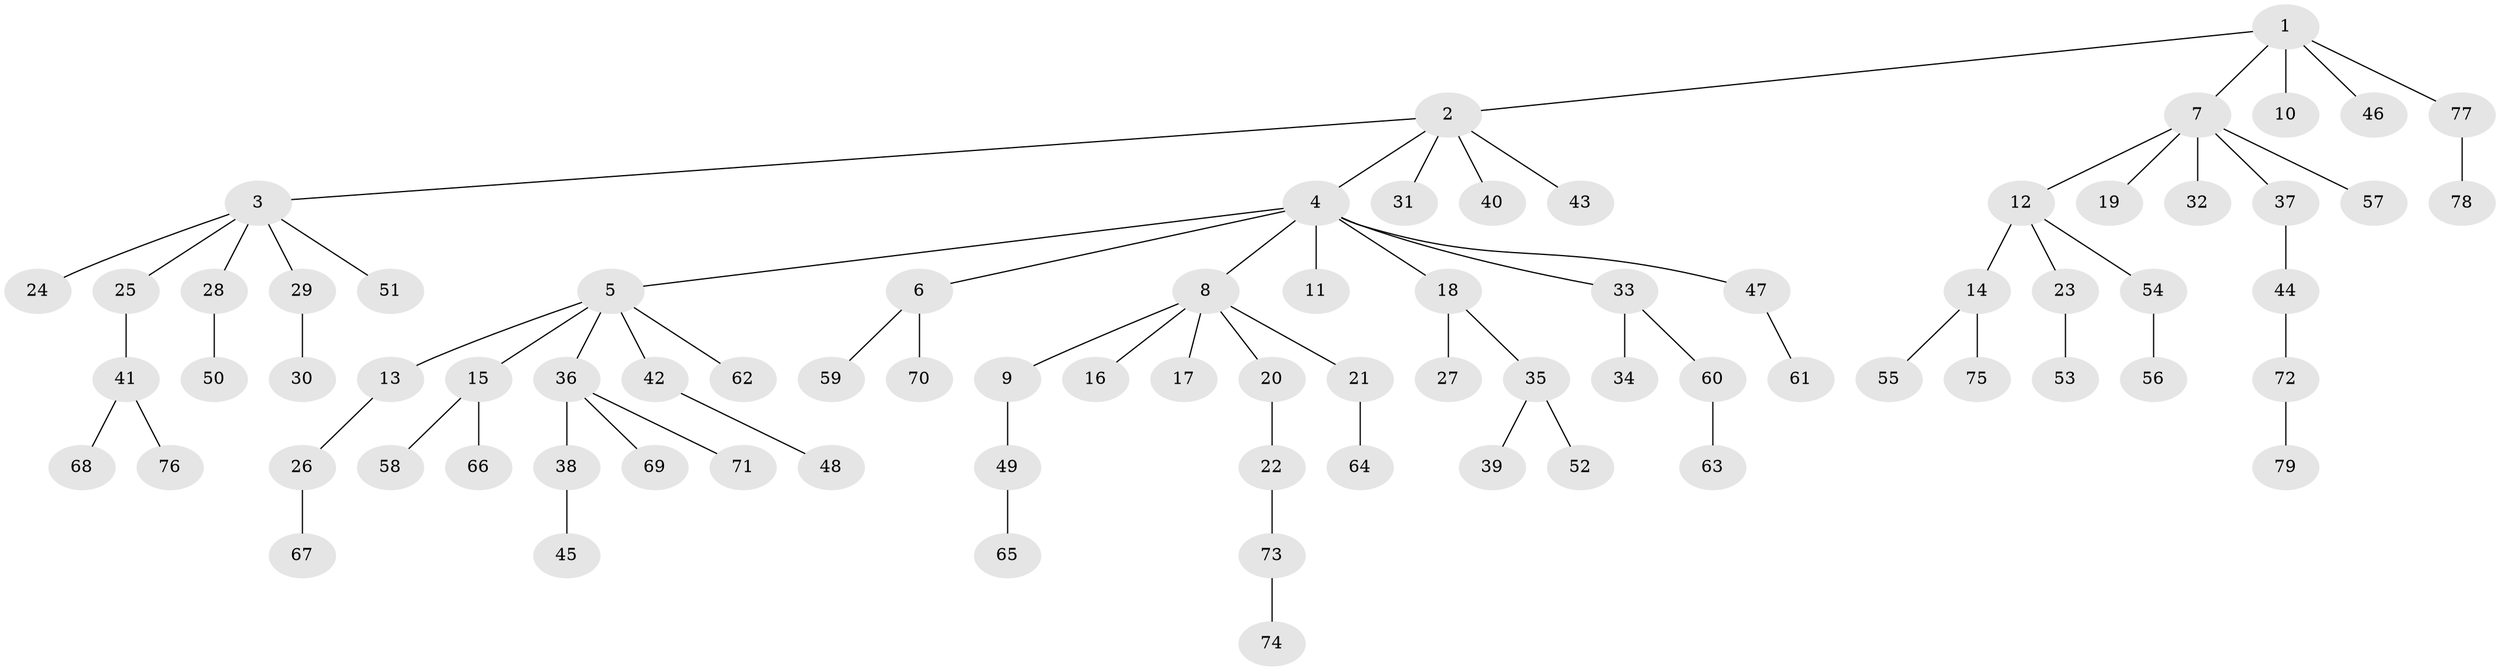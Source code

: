 // coarse degree distribution, {9: 0.019230769230769232, 5: 0.057692307692307696, 7: 0.019230769230769232, 6: 0.019230769230769232, 2: 0.21153846153846154, 1: 0.6153846153846154, 4: 0.038461538461538464, 3: 0.019230769230769232}
// Generated by graph-tools (version 1.1) at 2025/42/03/06/25 10:42:05]
// undirected, 79 vertices, 78 edges
graph export_dot {
graph [start="1"]
  node [color=gray90,style=filled];
  1;
  2;
  3;
  4;
  5;
  6;
  7;
  8;
  9;
  10;
  11;
  12;
  13;
  14;
  15;
  16;
  17;
  18;
  19;
  20;
  21;
  22;
  23;
  24;
  25;
  26;
  27;
  28;
  29;
  30;
  31;
  32;
  33;
  34;
  35;
  36;
  37;
  38;
  39;
  40;
  41;
  42;
  43;
  44;
  45;
  46;
  47;
  48;
  49;
  50;
  51;
  52;
  53;
  54;
  55;
  56;
  57;
  58;
  59;
  60;
  61;
  62;
  63;
  64;
  65;
  66;
  67;
  68;
  69;
  70;
  71;
  72;
  73;
  74;
  75;
  76;
  77;
  78;
  79;
  1 -- 2;
  1 -- 7;
  1 -- 10;
  1 -- 46;
  1 -- 77;
  2 -- 3;
  2 -- 4;
  2 -- 31;
  2 -- 40;
  2 -- 43;
  3 -- 24;
  3 -- 25;
  3 -- 28;
  3 -- 29;
  3 -- 51;
  4 -- 5;
  4 -- 6;
  4 -- 8;
  4 -- 11;
  4 -- 18;
  4 -- 33;
  4 -- 47;
  5 -- 13;
  5 -- 15;
  5 -- 36;
  5 -- 42;
  5 -- 62;
  6 -- 59;
  6 -- 70;
  7 -- 12;
  7 -- 19;
  7 -- 32;
  7 -- 37;
  7 -- 57;
  8 -- 9;
  8 -- 16;
  8 -- 17;
  8 -- 20;
  8 -- 21;
  9 -- 49;
  12 -- 14;
  12 -- 23;
  12 -- 54;
  13 -- 26;
  14 -- 55;
  14 -- 75;
  15 -- 58;
  15 -- 66;
  18 -- 27;
  18 -- 35;
  20 -- 22;
  21 -- 64;
  22 -- 73;
  23 -- 53;
  25 -- 41;
  26 -- 67;
  28 -- 50;
  29 -- 30;
  33 -- 34;
  33 -- 60;
  35 -- 39;
  35 -- 52;
  36 -- 38;
  36 -- 69;
  36 -- 71;
  37 -- 44;
  38 -- 45;
  41 -- 68;
  41 -- 76;
  42 -- 48;
  44 -- 72;
  47 -- 61;
  49 -- 65;
  54 -- 56;
  60 -- 63;
  72 -- 79;
  73 -- 74;
  77 -- 78;
}
